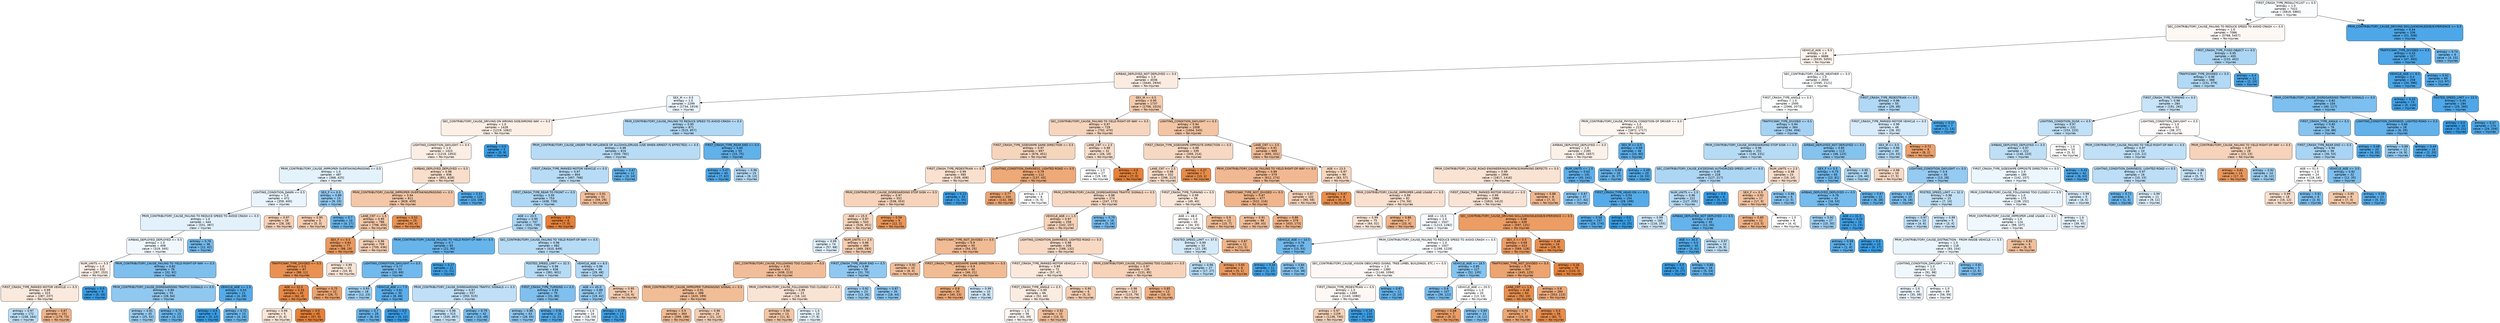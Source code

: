 digraph Tree {
node [shape=box, style="filled, rounded", color="black", fontname=helvetica] ;
edge [fontname=helvetica] ;
0 [label="FIRST_CRASH_TYPE_PEDALCYCLIST <= 0.5\nentropy = 1.0\nsamples = 7422\nvalue = [5819, 5965]\nclass = Injuries", fillcolor="#fafdfe"] ;
1 [label="SEC_CONTRIBUTORY_CAUSE_FAILING TO REDUCE SPEED TO AVOID CRASH <= 0.5\nentropy = 1.0\nsamples = 7086\nvalue = [5768, 5457]\nclass = No-Injuries", fillcolor="#fef8f4"] ;
0 -> 1 [labeldistance=2.5, labelangle=45, headlabel="True"] ;
2 [label="VEHICLE_AGE <= 9.5\nentropy = 1.0\nsamples = 6686\nvalue = [5535, 5055]\nclass = No-Injuries", fillcolor="#fdf4ee"] ;
1 -> 2 ;
3 [label="AIRBAG_DEPLOYED_NOT DEPLOYED <= 0.5\nentropy = 1.0\nsamples = 4036\nvalue = [3440, 2934]\nclass = No-Injuries", fillcolor="#fbece2"] ;
2 -> 3 ;
4 [label="SEX_M <= 0.5\nentropy = 1.0\nsamples = 2299\nvalue = [1734, 1919]\nclass = Injuries", fillcolor="#ecf6fc"] ;
3 -> 4 ;
5 [label="SEC_CONTRIBUTORY_CAUSE_DRIVING ON WRONG SIDE/WRONG WAY <= 0.5\nentropy = 1.0\nsamples = 1428\nvalue = [1219, 1062]\nclass = No-Injuries", fillcolor="#fcefe5"] ;
4 -> 5 ;
6 [label="LIGHTING_CONDITION_DAYLIGHT <= 0.5\nentropy = 1.0\nsamples = 1423\nvalue = [1219, 1053]\nclass = No-Injuries", fillcolor="#fbeee4"] ;
5 -> 6 ;
7 [label="PRIM_CONTRIBUTORY_CAUSE_IMPROPER OVERTAKING/PASSING <= 0.5\nentropy = 1.0\nsamples = 487\nvalue = [368, 425]\nclass = Injuries", fillcolor="#e4f2fc"] ;
6 -> 7 ;
8 [label="LIGHTING_CONDITION_DAWN <= 0.5\nentropy = 1.0\nsamples = 472\nvalue = [359, 405]\nclass = Injuries", fillcolor="#e9f4fc"] ;
7 -> 8 ;
9 [label="PRIM_CONTRIBUTORY_CAUSE_FAILING TO REDUCE SPEED TO AVOID CRASH <= 0.5\nentropy = 1.0\nsamples = 444\nvalue = [331, 387]\nclass = Injuries", fillcolor="#e2f1fb"] ;
8 -> 9 ;
10 [label="AIRBAG_DEPLOYED_DEPLOYED <= 0.5\nentropy = 1.0\nsamples = 408\nvalue = [319, 345]\nclass = Injuries", fillcolor="#f0f8fd"] ;
9 -> 10 ;
11 [label="NUM_UNITS <= 5.5\nentropy = 1.0\nsamples = 332\nvalue = [287, 253]\nclass = No-Injuries", fillcolor="#fcf0e8"] ;
10 -> 11 ;
12 [label="FIRST_CRASH_TYPE_PARKED MOTOR VEHICLE <= 0.5\nentropy = 0.99\nsamples = 323\nvalue = [287, 237]\nclass = No-Injuries", fillcolor="#fae9dd"] ;
11 -> 12 ;
13 [label="entropy = 0.97\nsamples = 172\nvalue = [108, 164]\nclass = Injuries", fillcolor="#bbdef6"] ;
12 -> 13 ;
14 [label="entropy = 0.87\nsamples = 151\nvalue = [179, 73]\nclass = No-Injuries", fillcolor="#f0b48a"] ;
12 -> 14 ;
15 [label="entropy = 0.0\nsamples = 9\nvalue = [0, 16]\nclass = Injuries", fillcolor="#399de5"] ;
11 -> 15 ;
16 [label="PRIM_CONTRIBUTORY_CAUSE_FAILING TO YIELD RIGHT-OF-WAY <= 0.5\nentropy = 0.82\nsamples = 76\nvalue = [32, 92]\nclass = Injuries", fillcolor="#7ebfee"] ;
10 -> 16 ;
17 [label="PRIM_CONTRIBUTORY_CAUSE_DISREGARDING TRAFFIC SIGNALS <= 0.5\nentropy = 0.89\nsamples = 55\nvalue = [28, 64]\nclass = Injuries", fillcolor="#90c8f0"] ;
16 -> 17 ;
18 [label="entropy = 0.91\nsamples = 45\nvalue = [25, 52]\nclass = Injuries", fillcolor="#98ccf2"] ;
17 -> 18 ;
19 [label="entropy = 0.72\nsamples = 10\nvalue = [3, 12]\nclass = Injuries", fillcolor="#6ab6ec"] ;
17 -> 19 ;
20 [label="VEHICLE_AGE <= 2.5\nentropy = 0.54\nsamples = 21\nvalue = [4, 28]\nclass = Injuries", fillcolor="#55abe9"] ;
16 -> 20 ;
21 [label="entropy = 0.0\nsamples = 8\nvalue = [0, 12]\nclass = Injuries", fillcolor="#399de5"] ;
20 -> 21 ;
22 [label="entropy = 0.72\nsamples = 13\nvalue = [4, 16]\nclass = Injuries", fillcolor="#6ab6ec"] ;
20 -> 22 ;
23 [label="entropy = 0.76\nsamples = 36\nvalue = [12, 42]\nclass = Injuries", fillcolor="#72b9ec"] ;
9 -> 23 ;
24 [label="entropy = 0.97\nsamples = 28\nvalue = [28, 18]\nclass = No-Injuries", fillcolor="#f6d2b8"] ;
8 -> 24 ;
25 [label="SEX_F <= 0.5\nentropy = 0.89\nsamples = 15\nvalue = [9, 20]\nclass = Injuries", fillcolor="#92c9f1"] ;
7 -> 25 ;
26 [label="entropy = 0.95\nsamples = 5\nvalue = [5, 3]\nclass = No-Injuries", fillcolor="#f5cdb0"] ;
25 -> 26 ;
27 [label="entropy = 0.7\nsamples = 10\nvalue = [4, 17]\nclass = Injuries", fillcolor="#68b4eb"] ;
25 -> 27 ;
28 [label="AIRBAG_DEPLOYED_DEPLOYED <= 0.5\nentropy = 0.98\nsamples = 936\nvalue = [851, 628]\nclass = No-Injuries", fillcolor="#f8decb"] ;
6 -> 28 ;
29 [label="PRIM_CONTRIBUTORY_CAUSE_IMPROPER OVERTAKING/PASSING <= 0.5\nentropy = 0.94\nsamples = 811\nvalue = [828, 459]\nclass = No-Injuries", fillcolor="#f3c7a7"] ;
28 -> 29 ;
30 [label="LANE_CNT <= 1.5\nentropy = 0.95\nsamples = 786\nvalue = [798, 455]\nclass = No-Injuries", fillcolor="#f4c9aa"] ;
29 -> 30 ;
31 [label="SEX_F <= 0.5\nentropy = 0.64\nsamples = 77\nvalue = [98, 19]\nclass = No-Injuries", fillcolor="#ea995f"] ;
30 -> 31 ;
32 [label="TRAFFICWAY_TYPE_DIVIDED <= 0.5\nentropy = 0.5\nsamples = 67\nvalue = [88, 11]\nclass = No-Injuries", fillcolor="#e89152"] ;
31 -> 32 ;
33 [label="AGE <= 32.5\nentropy = 0.33\nsamples = 45\nvalue = [62, 4]\nclass = No-Injuries", fillcolor="#e78946"] ;
32 -> 33 ;
34 [label="entropy = 0.99\nsamples = 5\nvalue = [5, 4]\nclass = No-Injuries", fillcolor="#fae6d7"] ;
33 -> 34 ;
35 [label="entropy = 0.0\nsamples = 40\nvalue = [57, 0]\nclass = No-Injuries", fillcolor="#e58139"] ;
33 -> 35 ;
36 [label="entropy = 0.75\nsamples = 22\nvalue = [26, 7]\nclass = No-Injuries", fillcolor="#eca36e"] ;
32 -> 36 ;
37 [label="entropy = 0.99\nsamples = 10\nvalue = [10, 8]\nclass = No-Injuries", fillcolor="#fae6d7"] ;
31 -> 37 ;
38 [label="entropy = 0.96\nsamples = 709\nvalue = [700, 436]\nclass = No-Injuries", fillcolor="#f5cfb4"] ;
30 -> 38 ;
39 [label="entropy = 0.52\nsamples = 25\nvalue = [30, 4]\nclass = No-Injuries", fillcolor="#e89253"] ;
29 -> 39 ;
40 [label="entropy = 0.53\nsamples = 125\nvalue = [23, 169]\nclass = Injuries", fillcolor="#54aae9"] ;
28 -> 40 ;
41 [label="entropy = 0.0\nsamples = 5\nvalue = [0, 9]\nclass = Injuries", fillcolor="#399de5"] ;
5 -> 41 ;
42 [label="PRIM_CONTRIBUTORY_CAUSE_FAILING TO REDUCE SPEED TO AVOID CRASH <= 0.5\nentropy = 0.95\nsamples = 871\nvalue = [515, 857]\nclass = Injuries", fillcolor="#b0d8f5"] ;
4 -> 42 ;
43 [label="PRIM_CONTRIBUTORY_CAUSE_UNDER THE INFLUENCE OF ALCOHOL/DRUGS (USE WHEN ARREST IS EFFECTED) <= 0.5\nentropy = 0.96\nsamples = 816\nvalue = [500, 782]\nclass = Injuries", fillcolor="#b8dcf6"] ;
42 -> 43 ;
44 [label="FIRST_CRASH_TYPE_PARKED MOTOR VEHICLE <= 0.5\nentropy = 0.97\nsamples = 804\nvalue = [497, 768]\nclass = Injuries", fillcolor="#b9dcf6"] ;
43 -> 44 ;
45 [label="FIRST_CRASH_TYPE_REAR TO FRONT <= 0.5\nentropy = 0.95\nsamples = 753\nvalue = [438, 739]\nclass = Injuries", fillcolor="#aed7f4"] ;
44 -> 45 ;
46 [label="AGE <= 20.5\nentropy = 0.95\nsamples = 747\nvalue = [431, 739]\nclass = Injuries", fillcolor="#acd6f4"] ;
45 -> 46 ;
47 [label="PRIM_CONTRIBUTORY_CAUSE_FAILING TO YIELD RIGHT-OF-WAY <= 0.5\nentropy = 0.7\nsamples = 65\nvalue = [21, 90]\nclass = Injuries", fillcolor="#67b4eb"] ;
46 -> 47 ;
48 [label="LIGHTING_CONDITION_DAYLIGHT <= 0.5\nentropy = 0.77\nsamples = 53\nvalue = [20, 69]\nclass = Injuries", fillcolor="#72b9ed"] ;
47 -> 48 ;
49 [label="entropy = 0.93\nsamples = 18\nvalue = [12, 23]\nclass = Injuries", fillcolor="#a0d0f3"] ;
48 -> 49 ;
50 [label="VEHICLE_AGE <= 7.5\nentropy = 0.61\nsamples = 35\nvalue = [8, 46]\nclass = Injuries", fillcolor="#5baeea"] ;
48 -> 50 ;
51 [label="entropy = 0.7\nsamples = 28\nvalue = [8, 34]\nclass = Injuries", fillcolor="#68b4eb"] ;
50 -> 51 ;
52 [label="entropy = 0.0\nsamples = 7\nvalue = [0, 12]\nclass = Injuries", fillcolor="#399de5"] ;
50 -> 52 ;
53 [label="entropy = 0.27\nsamples = 12\nvalue = [1, 21]\nclass = Injuries", fillcolor="#42a2e6"] ;
47 -> 53 ;
54 [label="SEC_CONTRIBUTORY_CAUSE_FAILING TO YIELD RIGHT-OF-WAY <= 0.5\nentropy = 0.96\nsamples = 682\nvalue = [410, 649]\nclass = Injuries", fillcolor="#b6dbf5"] ;
46 -> 54 ;
55 [label="POSTED_SPEED_LIMIT <= 32.5\nentropy = 0.96\nsamples = 636\nvalue = [381, 601]\nclass = Injuries", fillcolor="#b7dbf5"] ;
54 -> 55 ;
56 [label="PRIM_CONTRIBUTORY_CAUSE_DISREGARDING TRAFFIC SIGNALS <= 0.5\nentropy = 0.97\nsamples = 557\nvalue = [350, 515]\nclass = Injuries", fillcolor="#c0e0f7"] ;
55 -> 56 ;
57 [label="entropy = 0.98\nsamples = 515\nvalue = [335, 467]\nclass = Injuries", fillcolor="#c7e3f8"] ;
56 -> 57 ;
58 [label="entropy = 0.79\nsamples = 42\nvalue = [15, 48]\nclass = Injuries", fillcolor="#77bced"] ;
56 -> 58 ;
59 [label="FIRST_CRASH_TYPE_TURNING <= 0.5\nentropy = 0.83\nsamples = 79\nvalue = [31, 86]\nclass = Injuries", fillcolor="#80c0ee"] ;
55 -> 59 ;
60 [label="entropy = 0.88\nsamples = 63\nvalue = [28, 65]\nclass = Injuries", fillcolor="#8ec7f0"] ;
59 -> 60 ;
61 [label="entropy = 0.54\nsamples = 16\nvalue = [3, 21]\nclass = Injuries", fillcolor="#55abe9"] ;
59 -> 61 ;
62 [label="VEHICLE_AGE <= 6.5\nentropy = 0.96\nsamples = 46\nvalue = [29, 48]\nclass = Injuries", fillcolor="#b1d8f5"] ;
54 -> 62 ;
63 [label="AGE <= 45.0\nentropy = 0.89\nsamples = 37\nvalue = [19, 42]\nclass = Injuries", fillcolor="#93c9f1"] ;
62 -> 63 ;
64 [label="entropy = 1.0\nsamples = 24\nvalue = [18, 19]\nclass = Injuries", fillcolor="#f5fafe"] ;
63 -> 64 ;
65 [label="entropy = 0.25\nsamples = 13\nvalue = [1, 23]\nclass = Injuries", fillcolor="#42a1e6"] ;
63 -> 65 ;
66 [label="entropy = 0.95\nsamples = 9\nvalue = [10, 6]\nclass = No-Injuries", fillcolor="#f5cdb0"] ;
62 -> 66 ;
67 [label="entropy = 0.0\nsamples = 6\nvalue = [7, 0]\nclass = No-Injuries", fillcolor="#e58139"] ;
45 -> 67 ;
68 [label="entropy = 0.91\nsamples = 51\nvalue = [59, 29]\nclass = No-Injuries", fillcolor="#f2bf9a"] ;
44 -> 68 ;
69 [label="entropy = 0.67\nsamples = 12\nvalue = [3, 14]\nclass = Injuries", fillcolor="#63b2eb"] ;
43 -> 69 ;
70 [label="FIRST_CRASH_TYPE_REAR END <= 0.5\nentropy = 0.65\nsamples = 55\nvalue = [15, 75]\nclass = Injuries", fillcolor="#61b1ea"] ;
42 -> 70 ;
71 [label="entropy = 0.47\nsamples = 40\nvalue = [7, 62]\nclass = Injuries", fillcolor="#4fa8e8"] ;
70 -> 71 ;
72 [label="entropy = 0.96\nsamples = 15\nvalue = [8, 13]\nclass = Injuries", fillcolor="#b3d9f5"] ;
70 -> 72 ;
73 [label="SEX_M <= 0.5\nentropy = 0.95\nsamples = 1737\nvalue = [1706, 1015]\nclass = No-Injuries", fillcolor="#f4ccaf"] ;
3 -> 73 ;
74 [label="SEC_CONTRIBUTORY_CAUSE_FAILING TO YIELD RIGHT-OF-WAY <= 0.5\nentropy = 0.97\nsamples = 729\nvalue = [702, 470]\nclass = No-Injuries", fillcolor="#f6d5be"] ;
73 -> 74 ;
75 [label="FIRST_CRASH_TYPE_SIDESWIPE SAME DIRECTION <= 0.5\nentropy = 0.97\nsamples = 697\nvalue = [676, 451]\nclass = No-Injuries", fillcolor="#f6d5bd"] ;
74 -> 75 ;
76 [label="FIRST_CRASH_TYPE_PEDESTRIAN <= 0.5\nentropy = 0.99\nsamples = 585\nvalue = [539, 408]\nclass = No-Injuries", fillcolor="#f9e0cf"] ;
75 -> 76 ;
77 [label="PRIM_CONTRIBUTORY_CAUSE_DISREGARDING STOP SIGN <= 0.5\nentropy = 0.97\nsamples = 552\nvalue = [538, 353]\nclass = No-Injuries", fillcolor="#f6d4bb"] ;
76 -> 77 ;
78 [label="AGE <= 25.5\nentropy = 0.97\nsamples = 543\nvalue = [526, 351]\nclass = No-Injuries", fillcolor="#f6d5bd"] ;
77 -> 78 ;
79 [label="entropy = 0.99\nsamples = 74\nvalue = [57, 68]\nclass = Injuries", fillcolor="#dfeffb"] ;
78 -> 79 ;
80 [label="NUM_UNITS <= 2.5\nentropy = 0.96\nsamples = 469\nvalue = [469, 283]\nclass = No-Injuries", fillcolor="#f5cdb0"] ;
78 -> 80 ;
81 [label="SEC_CONTRIBUTORY_CAUSE_FOLLOWING TOO CLOSELY <= 0.5\nentropy = 0.91\nsamples = 411\nvalue = [438, 213]\nclass = No-Injuries", fillcolor="#f2be99"] ;
80 -> 81 ;
82 [label="PRIM_CONTRIBUTORY_CAUSE_IMPROPER TURNING/NO SIGNAL <= 0.5\nentropy = 0.91\nsamples = 388\nvalue = [420, 199]\nclass = No-Injuries", fillcolor="#f1bd97"] ;
81 -> 82 ;
83 [label="entropy = 0.9\nsamples = 364\nvalue = [399, 186]\nclass = No-Injuries", fillcolor="#f1bc95"] ;
82 -> 83 ;
84 [label="entropy = 0.96\nsamples = 24\nvalue = [21, 13]\nclass = No-Injuries", fillcolor="#f5cfb4"] ;
82 -> 84 ;
85 [label="PRIM_CONTRIBUTORY_CAUSE_FOLLOWING TOO CLOSELY <= 0.5\nentropy = 0.99\nsamples = 23\nvalue = [18, 14]\nclass = No-Injuries", fillcolor="#f9e3d3"] ;
81 -> 85 ;
86 [label="entropy = 0.94\nsamples = 13\nvalue = [11, 6]\nclass = No-Injuries", fillcolor="#f3c6a5"] ;
85 -> 86 ;
87 [label="entropy = 1.0\nsamples = 10\nvalue = [7, 8]\nclass = Injuries", fillcolor="#e6f3fc"] ;
85 -> 87 ;
88 [label="FIRST_CRASH_TYPE_REAR END <= 0.5\nentropy = 0.89\nsamples = 58\nvalue = [31, 70]\nclass = Injuries", fillcolor="#91c8f1"] ;
80 -> 88 ;
89 [label="entropy = 0.92\nsamples = 23\nvalue = [13, 26]\nclass = Injuries", fillcolor="#9ccef2"] ;
88 -> 89 ;
90 [label="entropy = 0.87\nsamples = 35\nvalue = [18, 44]\nclass = Injuries", fillcolor="#8ac5f0"] ;
88 -> 90 ;
91 [label="entropy = 0.59\nsamples = 9\nvalue = [12, 2]\nclass = No-Injuries", fillcolor="#e9965a"] ;
77 -> 91 ;
92 [label="entropy = 0.13\nsamples = 33\nvalue = [1, 55]\nclass = Injuries", fillcolor="#3d9fe5"] ;
76 -> 92 ;
93 [label="LIGHTING_CONDITION_DARKNESS, LIGHTED ROAD <= 0.5\nentropy = 0.79\nsamples = 112\nvalue = [137, 43]\nclass = No-Injuries", fillcolor="#eda977"] ;
75 -> 93 ;
94 [label="entropy = 0.77\nsamples = 104\nvalue = [132, 38]\nclass = No-Injuries", fillcolor="#eca572"] ;
93 -> 94 ;
95 [label="entropy = 1.0\nsamples = 8\nvalue = [5, 5]\nclass = No-Injuries", fillcolor="#ffffff"] ;
93 -> 95 ;
96 [label="LANE_CNT <= 2.5\nentropy = 0.98\nsamples = 32\nvalue = [26, 19]\nclass = No-Injuries", fillcolor="#f8ddca"] ;
74 -> 96 ;
97 [label="entropy = 1.0\nsamples = 27\nvalue = [19, 19]\nclass = No-Injuries", fillcolor="#ffffff"] ;
96 -> 97 ;
98 [label="entropy = 0.0\nsamples = 5\nvalue = [7, 0]\nclass = No-Injuries", fillcolor="#e58139"] ;
96 -> 98 ;
99 [label="LIGHTING_CONDITION_DAYLIGHT <= 0.5\nentropy = 0.94\nsamples = 1008\nvalue = [1004, 545]\nclass = No-Injuries", fillcolor="#f3c5a4"] ;
73 -> 99 ;
100 [label="FIRST_CRASH_TYPE_SIDESWIPE OPPOSITE DIRECTION <= 0.5\nentropy = 0.98\nsamples = 339\nvalue = [309, 214]\nclass = No-Injuries", fillcolor="#f7d8c2"] ;
99 -> 100 ;
101 [label="LANE_CNT <= 2.5\nentropy = 0.98\nsamples = 332\nvalue = [296, 213]\nclass = No-Injuries", fillcolor="#f8dcc7"] ;
100 -> 101 ;
102 [label="PRIM_CONTRIBUTORY_CAUSE_DISREGARDING TRAFFIC SIGNALS <= 0.5\nentropy = 0.98\nsamples = 274\nvalue = [247, 173]\nclass = No-Injuries", fillcolor="#f7d9c4"] ;
101 -> 102 ;
103 [label="VEHICLE_AGE <= 1.5\nentropy = 0.97\nsamples = 258\nvalue = [242, 157]\nclass = No-Injuries", fillcolor="#f6d3b9"] ;
102 -> 103 ;
104 [label="TRAFFICWAY_TYPE_NOT_DIVIDED <= 0.5\nentropy = 0.9\nsamples = 50\nvalue = [54, 25]\nclass = No-Injuries", fillcolor="#f1bb95"] ;
103 -> 104 ;
105 [label="entropy = 0.92\nsamples = 10\nvalue = [8, 4]\nclass = No-Injuries", fillcolor="#f2c09c"] ;
104 -> 105 ;
106 [label="FIRST_CRASH_TYPE_SIDESWIPE SAME DIRECTION <= 0.5\nentropy = 0.9\nsamples = 40\nvalue = [46, 21]\nclass = No-Injuries", fillcolor="#f1bb93"] ;
104 -> 106 ;
107 [label="entropy = 0.8\nsamples = 30\nvalue = [40, 13]\nclass = No-Injuries", fillcolor="#edaa79"] ;
106 -> 107 ;
108 [label="entropy = 0.99\nsamples = 10\nvalue = [6, 8]\nclass = Injuries", fillcolor="#cee6f8"] ;
106 -> 108 ;
109 [label="LIGHTING_CONDITION_DARKNESS, LIGHTED ROAD <= 0.5\nentropy = 0.98\nsamples = 208\nvalue = [188, 132]\nclass = No-Injuries", fillcolor="#f7d9c4"] ;
103 -> 109 ;
110 [label="FIRST_CRASH_TYPE_PARKED MOTOR VEHICLE <= 0.5\nentropy = 0.99\nsamples = 72\nvalue = [57, 47]\nclass = No-Injuries", fillcolor="#fae9dc"] ;
109 -> 110 ;
111 [label="FIRST_CRASH_TYPE_ANGLE <= 0.5\nentropy = 0.99\nsamples = 66\nvalue = [52, 44]\nclass = No-Injuries", fillcolor="#fbece1"] ;
110 -> 111 ;
112 [label="entropy = 1.0\nsamples = 56\nvalue = [42, 39]\nclass = No-Injuries", fillcolor="#fdf6f1"] ;
111 -> 112 ;
113 [label="entropy = 0.92\nsamples = 10\nvalue = [10, 5]\nclass = No-Injuries", fillcolor="#f2c09c"] ;
111 -> 113 ;
114 [label="entropy = 0.95\nsamples = 6\nvalue = [5, 3]\nclass = No-Injuries", fillcolor="#f5cdb0"] ;
110 -> 114 ;
115 [label="PRIM_CONTRIBUTORY_CAUSE_FOLLOWING TOO CLOSELY <= 0.5\nentropy = 0.97\nsamples = 136\nvalue = [131, 85]\nclass = No-Injuries", fillcolor="#f6d3b9"] ;
109 -> 115 ;
116 [label="entropy = 0.98\nsamples = 123\nvalue = [115, 79]\nclass = No-Injuries", fillcolor="#f7d8c1"] ;
115 -> 116 ;
117 [label="entropy = 0.85\nsamples = 13\nvalue = [16, 6]\nclass = No-Injuries", fillcolor="#efb083"] ;
115 -> 117 ;
118 [label="entropy = 0.79\nsamples = 16\nvalue = [5, 16]\nclass = Injuries", fillcolor="#77bced"] ;
102 -> 118 ;
119 [label="FIRST_CRASH_TYPE_TURNING <= 0.5\nentropy = 0.99\nsamples = 58\nvalue = [49, 40]\nclass = No-Injuries", fillcolor="#fae8db"] ;
101 -> 119 ;
120 [label="AGE <= 48.0\nentropy = 1.0\nsamples = 45\nvalue = [34, 33]\nclass = No-Injuries", fillcolor="#fefbf9"] ;
119 -> 120 ;
121 [label="POSTED_SPEED_LIMIT <= 37.5\nentropy = 0.99\nsamples = 33\nvalue = [22, 28]\nclass = Injuries", fillcolor="#d5eaf9"] ;
120 -> 121 ;
122 [label="entropy = 0.96\nsamples = 27\nvalue = [17, 27]\nclass = Injuries", fillcolor="#b6dbf5"] ;
121 -> 122 ;
123 [label="entropy = 0.65\nsamples = 6\nvalue = [5, 1]\nclass = No-Injuries", fillcolor="#ea9a61"] ;
121 -> 123 ;
124 [label="entropy = 0.87\nsamples = 12\nvalue = [12, 5]\nclass = No-Injuries", fillcolor="#f0b58b"] ;
120 -> 124 ;
125 [label="entropy = 0.9\nsamples = 13\nvalue = [15, 7]\nclass = No-Injuries", fillcolor="#f1bc95"] ;
119 -> 125 ;
126 [label="entropy = 0.37\nsamples = 7\nvalue = [13, 1]\nclass = No-Injuries", fillcolor="#e78b48"] ;
100 -> 126 ;
127 [label="LANE_CNT <= 3.5\nentropy = 0.91\nsamples = 669\nvalue = [695, 331]\nclass = No-Injuries", fillcolor="#f1bd97"] ;
99 -> 127 ;
128 [label="PRIM_CONTRIBUTORY_CAUSE_FAILING TO YIELD RIGHT-OF-WAY <= 0.5\nentropy = 0.89\nsamples = 579\nvalue = [612, 274]\nclass = No-Injuries", fillcolor="#f1b992"] ;
127 -> 128 ;
129 [label="TRAFFICWAY_TYPE_NOT_DIVIDED <= 0.5\nentropy = 0.87\nsamples = 477\nvalue = [522, 216]\nclass = No-Injuries", fillcolor="#f0b58b"] ;
128 -> 129 ;
130 [label="entropy = 0.91\nsamples = 98\nvalue = [89, 43]\nclass = No-Injuries", fillcolor="#f2be99"] ;
129 -> 130 ;
131 [label="entropy = 0.86\nsamples = 379\nvalue = [433, 173]\nclass = No-Injuries", fillcolor="#efb388"] ;
129 -> 131 ;
132 [label="entropy = 0.97\nsamples = 102\nvalue = [90, 58]\nclass = No-Injuries", fillcolor="#f6d2b9"] ;
128 -> 132 ;
133 [label="AGE <= 23.5\nentropy = 0.97\nsamples = 90\nvalue = [83, 57]\nclass = No-Injuries", fillcolor="#f7d8c1"] ;
127 -> 133 ;
134 [label="entropy = 0.47\nsamples = 8\nvalue = [9, 1]\nclass = No-Injuries", fillcolor="#e88f4f"] ;
133 -> 134 ;
135 [label="PRIM_CONTRIBUTORY_CAUSE_IMPROPER LANE USAGE <= 0.5\nentropy = 0.99\nsamples = 82\nvalue = [74, 56]\nclass = No-Injuries", fillcolor="#f9e0cf"] ;
133 -> 135 ;
136 [label="entropy = 0.99\nsamples = 75\nvalue = [64, 52]\nclass = No-Injuries", fillcolor="#fae7da"] ;
135 -> 136 ;
137 [label="entropy = 0.86\nsamples = 7\nvalue = [10, 4]\nclass = No-Injuries", fillcolor="#efb388"] ;
135 -> 137 ;
138 [label="SEC_CONTRIBUTORY_CAUSE_WEATHER <= 0.5\nentropy = 1.0\nsamples = 2650\nvalue = [2095, 2121]\nclass = Injuries", fillcolor="#fdfeff"] ;
2 -> 138 ;
139 [label="FIRST_CRASH_TYPE_ANGLE <= 0.5\nentropy = 1.0\nsamples = 2595\nvalue = [2066, 2073]\nclass = Injuries", fillcolor="#feffff"] ;
138 -> 139 ;
140 [label="PRIM_CONTRIBUTORY_CAUSE_PHYSICAL CONDITION OF DRIVER <= 0.5\nentropy = 1.0\nsamples = 2231\nvalue = [1872, 1717]\nclass = No-Injuries", fillcolor="#fdf5ef"] ;
139 -> 140 ;
141 [label="AIRBAG_DEPLOYED_DEPLOYED <= 0.5\nentropy = 1.0\nsamples = 2185\nvalue = [1862, 1657]\nclass = No-Injuries", fillcolor="#fcf1e9"] ;
140 -> 141 ;
142 [label="PRIM_CONTRIBUTORY_CAUSE_ROAD ENGINEERING/SURFACE/MARKING DEFECTS <= 0.5\nentropy = 0.99\nsamples = 1994\nvalue = [1817, 1416]\nclass = No-Injuries", fillcolor="#f9e3d3"] ;
141 -> 142 ;
143 [label="FIRST_CRASH_TYPE_PARKED MOTOR VEHICLE <= 0.5\nentropy = 0.99\nsamples = 1986\nvalue = [1810, 1413]\nclass = No-Injuries", fillcolor="#f9e3d4"] ;
142 -> 143 ;
144 [label="AGE <= 15.5\nentropy = 1.0\nsamples = 1547\nvalue = [1213, 1282]\nclass = Injuries", fillcolor="#f4fafe"] ;
143 -> 144 ;
145 [label="VEHICLE_AGE <= 10.5\nentropy = 0.76\nsamples = 40\nvalue = [15, 53]\nclass = Injuries", fillcolor="#71b9ec"] ;
144 -> 145 ;
146 [label="entropy = 0.34\nsamples = 11\nvalue = [1, 15]\nclass = Injuries", fillcolor="#46a4e7"] ;
145 -> 146 ;
147 [label="entropy = 0.84\nsamples = 29\nvalue = [14, 38]\nclass = Injuries", fillcolor="#82c1ef"] ;
145 -> 147 ;
148 [label="PRIM_CONTRIBUTORY_CAUSE_FAILING TO REDUCE SPEED TO AVOID CRASH <= 0.5\nentropy = 1.0\nsamples = 1507\nvalue = [1198, 1229]\nclass = Injuries", fillcolor="#fafdfe"] ;
144 -> 148 ;
149 [label="SEC_CONTRIBUTORY_CAUSE_VISION OBSCURED (SIGNS, TREE LIMBS, BUILDINGS, ETC.) <= 0.5\nentropy = 1.0\nsamples = 1380\nvalue = [1146, 1094]\nclass = No-Injuries", fillcolor="#fef9f6"] ;
148 -> 149 ;
150 [label="FIRST_CRASH_TYPE_PEDESTRIAN <= 0.5\nentropy = 1.0\nsamples = 1369\nvalue = [1143, 1080]\nclass = No-Injuries", fillcolor="#fef8f4"] ;
149 -> 150 ;
151 [label="entropy = 0.97\nsamples = 1159\nvalue = [1136, 740]\nclass = No-Injuries", fillcolor="#f6d3ba"] ;
150 -> 151 ;
152 [label="entropy = 0.14\nsamples = 210\nvalue = [7, 340]\nclass = Injuries", fillcolor="#3d9fe6"] ;
150 -> 152 ;
153 [label="entropy = 0.67\nsamples = 11\nvalue = [3, 14]\nclass = Injuries", fillcolor="#63b2eb"] ;
149 -> 153 ;
154 [label="VEHICLE_AGE <= 18.5\nentropy = 0.85\nsamples = 127\nvalue = [52, 135]\nclass = Injuries", fillcolor="#85c3ef"] ;
148 -> 154 ;
155 [label="entropy = 0.8\nsamples = 107\nvalue = [39, 122]\nclass = Injuries", fillcolor="#78bced"] ;
154 -> 155 ;
156 [label="VEHICLE_AGE <= 20.5\nentropy = 1.0\nsamples = 20\nvalue = [13, 13]\nclass = No-Injuries", fillcolor="#ffffff"] ;
154 -> 156 ;
157 [label="entropy = 0.68\nsamples = 7\nvalue = [9, 2]\nclass = No-Injuries", fillcolor="#eb9d65"] ;
156 -> 157 ;
158 [label="entropy = 0.84\nsamples = 13\nvalue = [4, 11]\nclass = Injuries", fillcolor="#81c1ee"] ;
156 -> 158 ;
159 [label="SEC_CONTRIBUTORY_CAUSE_DRIVING SKILLS/KNOWLEDGE/EXPERIENCE <= 0.5\nentropy = 0.68\nsamples = 439\nvalue = [597, 131]\nclass = No-Injuries", fillcolor="#eb9d64"] ;
143 -> 159 ;
160 [label="SEX_X <= 0.5\nentropy = 0.69\nsamples = 423\nvalue = [569, 128]\nclass = No-Injuries", fillcolor="#eb9d66"] ;
159 -> 160 ;
161 [label="TRAFFICWAY_TYPE_NOT_DIVIDED <= 0.5\nentropy = 0.76\nsamples = 347\nvalue = [445, 125]\nclass = No-Injuries", fillcolor="#eca471"] ;
160 -> 161 ;
162 [label="LANE_CNT <= 1.5\nentropy = 0.46\nsamples = 63\nvalue = [92, 10]\nclass = No-Injuries", fillcolor="#e88f4f"] ;
161 -> 162 ;
163 [label="entropy = 0.78\nsamples = 7\nvalue = [10, 3]\nclass = No-Injuries", fillcolor="#eda774"] ;
162 -> 163 ;
164 [label="entropy = 0.4\nsamples = 56\nvalue = [82, 7]\nclass = No-Injuries", fillcolor="#e78c4a"] ;
162 -> 164 ;
165 [label="entropy = 0.8\nsamples = 284\nvalue = [353, 115]\nclass = No-Injuries", fillcolor="#edaa7a"] ;
161 -> 165 ;
166 [label="entropy = 0.16\nsamples = 76\nvalue = [124, 3]\nclass = No-Injuries", fillcolor="#e6843e"] ;
160 -> 166 ;
167 [label="entropy = 0.46\nsamples = 16\nvalue = [28, 3]\nclass = No-Injuries", fillcolor="#e88e4e"] ;
159 -> 167 ;
168 [label="entropy = 0.88\nsamples = 8\nvalue = [7, 3]\nclass = No-Injuries", fillcolor="#f0b78e"] ;
142 -> 168 ;
169 [label="NUM_UNITS <= 1.5\nentropy = 0.63\nsamples = 191\nvalue = [45, 241]\nclass = Injuries", fillcolor="#5eafea"] ;
141 -> 169 ;
170 [label="entropy = 0.87\nsamples = 37\nvalue = [17, 42]\nclass = Injuries", fillcolor="#89c5f0"] ;
169 -> 170 ;
171 [label="FIRST_CRASH_TYPE_HEAD ON <= 0.5\nentropy = 0.54\nsamples = 154\nvalue = [28, 199]\nclass = Injuries", fillcolor="#55abe9"] ;
169 -> 171 ;
172 [label="entropy = 0.58\nsamples = 137\nvalue = [28, 174]\nclass = Injuries", fillcolor="#59ade9"] ;
171 -> 172 ;
173 [label="entropy = 0.0\nsamples = 17\nvalue = [0, 25]\nclass = Injuries", fillcolor="#399de5"] ;
171 -> 173 ;
174 [label="SEX_M <= 0.5\nentropy = 0.59\nsamples = 46\nvalue = [10, 60]\nclass = Injuries", fillcolor="#5aade9"] ;
140 -> 174 ;
175 [label="entropy = 0.68\nsamples = 26\nvalue = [6, 27]\nclass = Injuries", fillcolor="#65b3eb"] ;
174 -> 175 ;
176 [label="entropy = 0.49\nsamples = 20\nvalue = [4, 33]\nclass = Injuries", fillcolor="#51a9e8"] ;
174 -> 176 ;
177 [label="TRAFFICWAY_TYPE_DIVIDED <= 0.5\nentropy = 0.94\nsamples = 364\nvalue = [194, 356]\nclass = Injuries", fillcolor="#a5d2f3"] ;
139 -> 177 ;
178 [label="PRIM_CONTRIBUTORY_CAUSE_DISREGARDING STOP SIGN <= 0.5\nentropy = 0.96\nsamples = 251\nvalue = [146, 231]\nclass = Injuries", fillcolor="#b6dbf5"] ;
177 -> 178 ;
179 [label="SEC_CONTRIBUTORY_CAUSE_EXCEEDING AUTHORIZED SPEED LIMIT <= 0.5\nentropy = 0.95\nsamples = 228\nvalue = [127, 217]\nclass = Injuries", fillcolor="#add6f4"] ;
178 -> 179 ;
180 [label="NUM_UNITS <= 2.5\nentropy = 0.96\nsamples = 222\nvalue = [127, 205]\nclass = Injuries", fillcolor="#b4daf5"] ;
179 -> 180 ;
181 [label="entropy = 0.99\nsamples = 182\nvalue = [116, 155]\nclass = Injuries", fillcolor="#cde6f8"] ;
180 -> 181 ;
182 [label="AIRBAG_DEPLOYED_NOT DEPLOYED <= 0.5\nentropy = 0.68\nsamples = 40\nvalue = [11, 50]\nclass = Injuries", fillcolor="#65b3eb"] ;
180 -> 182 ;
183 [label="AGE <= 34.0\nentropy = 0.5\nsamples = 30\nvalue = [5, 41]\nclass = Injuries", fillcolor="#51a9e8"] ;
182 -> 183 ;
184 [label="entropy = 0.0\nsamples = 12\nvalue = [0, 17]\nclass = Injuries", fillcolor="#399de5"] ;
183 -> 184 ;
185 [label="entropy = 0.66\nsamples = 18\nvalue = [5, 24]\nclass = Injuries", fillcolor="#62b1ea"] ;
183 -> 185 ;
186 [label="entropy = 0.97\nsamples = 10\nvalue = [6, 9]\nclass = Injuries", fillcolor="#bddef6"] ;
182 -> 186 ;
187 [label="entropy = 0.0\nsamples = 6\nvalue = [0, 12]\nclass = Injuries", fillcolor="#399de5"] ;
179 -> 187 ;
188 [label="NUM_UNITS <= 2.5\nentropy = 0.98\nsamples = 23\nvalue = [19, 14]\nclass = No-Injuries", fillcolor="#f8decb"] ;
178 -> 188 ;
189 [label="SEX_F <= 0.5\nentropy = 0.93\nsamples = 17\nvalue = [17, 9]\nclass = No-Injuries", fillcolor="#f3c4a2"] ;
188 -> 189 ;
190 [label="entropy = 0.85\nsamples = 11\nvalue = [13, 5]\nclass = No-Injuries", fillcolor="#efb185"] ;
189 -> 190 ;
191 [label="entropy = 1.0\nsamples = 6\nvalue = [4, 4]\nclass = No-Injuries", fillcolor="#ffffff"] ;
189 -> 191 ;
192 [label="entropy = 0.86\nsamples = 6\nvalue = [2, 5]\nclass = Injuries", fillcolor="#88c4ef"] ;
188 -> 192 ;
193 [label="AIRBAG_DEPLOYED_NOT DEPLOYED <= 0.5\nentropy = 0.85\nsamples = 113\nvalue = [48, 125]\nclass = Injuries", fillcolor="#85c3ef"] ;
177 -> 193 ;
194 [label="SEX_F <= 0.5\nentropy = 0.75\nsamples = 65\nvalue = [22, 81]\nclass = Injuries", fillcolor="#6fb8ec"] ;
193 -> 194 ;
195 [label="AIRBAG_DEPLOYED_DEPLOYED <= 0.5\nentropy = 0.78\nsamples = 43\nvalue = [16, 53]\nclass = Injuries", fillcolor="#75bbed"] ;
194 -> 195 ;
196 [label="entropy = 0.92\nsamples = 27\nvalue = [15, 30]\nclass = Injuries", fillcolor="#9ccef2"] ;
195 -> 196 ;
197 [label="AGE <= 31.5\nentropy = 0.25\nsamples = 16\nvalue = [1, 23]\nclass = Injuries", fillcolor="#42a1e6"] ;
195 -> 197 ;
198 [label="entropy = 0.59\nsamples = 6\nvalue = [1, 6]\nclass = Injuries", fillcolor="#5aade9"] ;
197 -> 198 ;
199 [label="entropy = 0.0\nsamples = 10\nvalue = [0, 17]\nclass = Injuries", fillcolor="#399de5"] ;
197 -> 199 ;
200 [label="entropy = 0.67\nsamples = 22\nvalue = [6, 28]\nclass = Injuries", fillcolor="#63b2eb"] ;
194 -> 200 ;
201 [label="entropy = 0.95\nsamples = 48\nvalue = [26, 44]\nclass = Injuries", fillcolor="#aed7f4"] ;
193 -> 201 ;
202 [label="FIRST_CRASH_TYPE_PEDESTRIAN <= 0.5\nentropy = 0.96\nsamples = 55\nvalue = [29, 48]\nclass = Injuries", fillcolor="#b1d8f5"] ;
138 -> 202 ;
203 [label="FIRST_CRASH_TYPE_PARKED MOTOR VEHICLE <= 0.5\nentropy = 0.99\nsamples = 48\nvalue = [28, 35]\nclass = Injuries", fillcolor="#d7ebfa"] ;
202 -> 203 ;
204 [label="SEX_M <= 0.5\nentropy = 0.96\nsamples = 40\nvalue = [20, 33]\nclass = Injuries", fillcolor="#b1d8f5"] ;
203 -> 204 ;
205 [label="entropy = 0.98\nsamples = 10\nvalue = [7, 5]\nclass = No-Injuries", fillcolor="#f8dbc6"] ;
204 -> 205 ;
206 [label="LIGHTING_CONDITION_DAYLIGHT <= 0.5\nentropy = 0.9\nsamples = 30\nvalue = [13, 28]\nclass = Injuries", fillcolor="#95caf1"] ;
204 -> 206 ;
207 [label="entropy = 0.81\nsamples = 15\nvalue = [6, 18]\nclass = Injuries", fillcolor="#7bbeee"] ;
206 -> 207 ;
208 [label="POSTED_SPEED_LIMIT <= 32.5\nentropy = 0.98\nsamples = 15\nvalue = [7, 10]\nclass = Injuries", fillcolor="#c4e2f7"] ;
206 -> 208 ;
209 [label="entropy = 0.97\nsamples = 10\nvalue = [4, 6]\nclass = Injuries", fillcolor="#bddef6"] ;
208 -> 209 ;
210 [label="entropy = 0.99\nsamples = 5\nvalue = [3, 4]\nclass = Injuries", fillcolor="#cee6f8"] ;
208 -> 210 ;
211 [label="entropy = 0.72\nsamples = 8\nvalue = [8, 2]\nclass = No-Injuries", fillcolor="#eca06a"] ;
203 -> 211 ;
212 [label="entropy = 0.37\nsamples = 7\nvalue = [1, 13]\nclass = Injuries", fillcolor="#48a5e7"] ;
202 -> 212 ;
213 [label="FIRST_CRASH_TYPE_FIXED OBJECT <= 0.5\nentropy = 0.95\nsamples = 400\nvalue = [233, 402]\nclass = Injuries", fillcolor="#acd6f4"] ;
1 -> 213 ;
214 [label="TRAFFICWAY_TYPE_DIVIDED <= 0.5\nentropy = 0.96\nsamples = 388\nvalue = [231, 379]\nclass = Injuries", fillcolor="#b2d9f5"] ;
213 -> 214 ;
215 [label="FIRST_CRASH_TYPE_TURNING <= 0.5\nentropy = 0.98\nsamples = 284\nvalue = [191, 262]\nclass = Injuries", fillcolor="#c9e4f8"] ;
214 -> 215 ;
216 [label="LIGHTING_CONDITION_DUSK <= 0.5\nentropy = 0.97\nsamples = 232\nvalue = [153, 225]\nclass = Injuries", fillcolor="#c0e0f7"] ;
215 -> 216 ;
217 [label="AIRBAG_DEPLOYED_DEPLOYED <= 0.5\nentropy = 0.97\nsamples = 222\nvalue = [148, 220]\nclass = Injuries", fillcolor="#bedff6"] ;
216 -> 217 ;
218 [label="FIRST_CRASH_TYPE_SIDESWIPE OPPOSITE DIRECTION <= 0.5\nentropy = 1.0\nsamples = 180\nvalue = [142, 157]\nclass = Injuries", fillcolor="#ecf6fd"] ;
217 -> 218 ;
219 [label="PRIM_CONTRIBUTORY_CAUSE_FOLLOWING TOO CLOSELY <= 0.5\nentropy = 1.0\nsamples = 175\nvalue = [138, 152]\nclass = Injuries", fillcolor="#edf6fd"] ;
218 -> 219 ;
220 [label="PRIM_CONTRIBUTORY_CAUSE_IMPROPER LANE USAGE <= 0.5\nentropy = 1.0\nsamples = 124\nvalue = [99, 107]\nclass = Injuries", fillcolor="#f0f8fd"] ;
219 -> 220 ;
221 [label="PRIM_CONTRIBUTORY_CAUSE_DISTRACTION - FROM INSIDE VEHICLE <= 0.5\nentropy = 1.0\nsamples = 118\nvalue = [93, 104]\nclass = Injuries", fillcolor="#eaf5fc"] ;
220 -> 221 ;
222 [label="LIGHTING_CONDITION_DAYLIGHT <= 0.5\nentropy = 1.0\nsamples = 113\nvalue = [91, 98]\nclass = Injuries", fillcolor="#f1f8fd"] ;
221 -> 222 ;
223 [label="entropy = 1.0\nsamples = 44\nvalue = [35, 39]\nclass = Injuries", fillcolor="#ebf5fc"] ;
222 -> 223 ;
224 [label="entropy = 1.0\nsamples = 69\nvalue = [56, 59]\nclass = Injuries", fillcolor="#f5fafe"] ;
222 -> 224 ;
225 [label="entropy = 0.81\nsamples = 5\nvalue = [2, 6]\nclass = Injuries", fillcolor="#7bbeee"] ;
221 -> 225 ;
226 [label="entropy = 0.92\nsamples = 6\nvalue = [6, 3]\nclass = No-Injuries", fillcolor="#f2c09c"] ;
220 -> 226 ;
227 [label="entropy = 1.0\nsamples = 51\nvalue = [39, 45]\nclass = Injuries", fillcolor="#e5f2fc"] ;
219 -> 227 ;
228 [label="entropy = 0.99\nsamples = 5\nvalue = [4, 5]\nclass = Injuries", fillcolor="#d7ebfa"] ;
218 -> 228 ;
229 [label="entropy = 0.43\nsamples = 42\nvalue = [6, 63]\nclass = Injuries", fillcolor="#4ca6e7"] ;
217 -> 229 ;
230 [label="entropy = 1.0\nsamples = 10\nvalue = [5, 5]\nclass = No-Injuries", fillcolor="#ffffff"] ;
216 -> 230 ;
231 [label="LIGHTING_CONDITION_DAYLIGHT <= 0.5\nentropy = 1.0\nsamples = 52\nvalue = [38, 37]\nclass = No-Injuries", fillcolor="#fefcfa"] ;
215 -> 231 ;
232 [label="PRIM_CONTRIBUTORY_CAUSE_FAILING TO YIELD RIGHT-OF-WAY <= 0.5\nentropy = 0.97\nsamples = 24\nvalue = [15, 22]\nclass = Injuries", fillcolor="#c0e0f7"] ;
231 -> 232 ;
233 [label="LIGHTING_CONDITION_DARKNESS, LIGHTED ROAD <= 0.5\nentropy = 0.97\nsamples = 16\nvalue = [10, 15]\nclass = Injuries", fillcolor="#bddef6"] ;
232 -> 233 ;
234 [label="entropy = 0.72\nsamples = 5\nvalue = [1, 4]\nclass = Injuries", fillcolor="#6ab6ec"] ;
233 -> 234 ;
235 [label="entropy = 0.99\nsamples = 11\nvalue = [9, 11]\nclass = Injuries", fillcolor="#dbedfa"] ;
233 -> 235 ;
236 [label="entropy = 0.98\nsamples = 8\nvalue = [5, 7]\nclass = Injuries", fillcolor="#c6e3f8"] ;
232 -> 236 ;
237 [label="PRIM_CONTRIBUTORY_CAUSE_FAILING TO YIELD RIGHT-OF-WAY <= 0.5\nentropy = 0.97\nsamples = 28\nvalue = [23, 15]\nclass = No-Injuries", fillcolor="#f6d3ba"] ;
231 -> 237 ;
238 [label="entropy = 0.61\nsamples = 14\nvalue = [17, 3]\nclass = No-Injuries", fillcolor="#ea975c"] ;
237 -> 238 ;
239 [label="entropy = 0.92\nsamples = 14\nvalue = [6, 12]\nclass = Injuries", fillcolor="#9ccef2"] ;
237 -> 239 ;
240 [label="PRIM_CONTRIBUTORY_CAUSE_DISREGARDING TRAFFIC SIGNALS <= 0.5\nentropy = 0.82\nsamples = 104\nvalue = [40, 117]\nclass = Injuries", fillcolor="#7dbfee"] ;
214 -> 240 ;
241 [label="FIRST_CRASH_TYPE_ANGLE <= 0.5\nentropy = 0.85\nsamples = 76\nvalue = [34, 88]\nclass = Injuries", fillcolor="#86c3ef"] ;
240 -> 241 ;
242 [label="FIRST_CRASH_TYPE_REAR END <= 0.5\nentropy = 0.94\nsamples = 56\nvalue = [30, 53]\nclass = Injuries", fillcolor="#a9d4f4"] ;
241 -> 242 ;
243 [label="AGE <= 51.5\nentropy = 1.0\nsamples = 24\nvalue = [18, 18]\nclass = No-Injuries", fillcolor="#ffffff"] ;
242 -> 243 ;
244 [label="entropy = 0.99\nsamples = 18\nvalue = [16, 12]\nclass = No-Injuries", fillcolor="#f8e0ce"] ;
243 -> 244 ;
245 [label="entropy = 0.81\nsamples = 6\nvalue = [2, 6]\nclass = Injuries", fillcolor="#7bbeee"] ;
243 -> 245 ;
246 [label="VEHICLE_AGE <= 3.0\nentropy = 0.82\nsamples = 32\nvalue = [12, 35]\nclass = Injuries", fillcolor="#7dbfee"] ;
242 -> 246 ;
247 [label="entropy = 0.95\nsamples = 9\nvalue = [7, 4]\nclass = No-Injuries", fillcolor="#f4c9aa"] ;
246 -> 247 ;
248 [label="entropy = 0.58\nsamples = 23\nvalue = [5, 31]\nclass = Injuries", fillcolor="#59ade9"] ;
246 -> 248 ;
249 [label="entropy = 0.48\nsamples = 20\nvalue = [4, 35]\nclass = Injuries", fillcolor="#50a8e8"] ;
241 -> 249 ;
250 [label="LIGHTING_CONDITION_DARKNESS, LIGHTED ROAD <= 0.5\nentropy = 0.66\nsamples = 28\nvalue = [6, 29]\nclass = Injuries", fillcolor="#62b1ea"] ;
240 -> 250 ;
251 [label="entropy = 0.89\nsamples = 12\nvalue = [4, 9]\nclass = Injuries", fillcolor="#91c9f1"] ;
250 -> 251 ;
252 [label="entropy = 0.44\nsamples = 16\nvalue = [2, 20]\nclass = Injuries", fillcolor="#4da7e8"] ;
250 -> 252 ;
253 [label="entropy = 0.4\nsamples = 12\nvalue = [2, 23]\nclass = Injuries", fillcolor="#4aa6e7"] ;
213 -> 253 ;
254 [label="PRIM_CONTRIBUTORY_CAUSE_DRIVING SKILLS/KNOWLEDGE/EXPERIENCE <= 0.5\nentropy = 0.44\nsamples = 336\nvalue = [51, 508]\nclass = Injuries", fillcolor="#4da7e8"] ;
0 -> 254 [labeldistance=2.5, labelangle=-45, headlabel="False"] ;
255 [label="TRAFFICWAY_TYPE_DIVIDED <= 0.5\nentropy = 0.43\nsamples = 327\nvalue = [47, 493]\nclass = Injuries", fillcolor="#4ca6e7"] ;
254 -> 255 ;
256 [label="VEHICLE_AGE <= 6.5\nentropy = 0.4\nsamples = 258\nvalue = [34, 396]\nclass = Injuries", fillcolor="#4aa5e7"] ;
255 -> 256 ;
257 [label="entropy = 0.25\nsamples = 74\nvalue = [5, 116]\nclass = Injuries", fillcolor="#42a1e6"] ;
256 -> 257 ;
258 [label="POSTED_SPEED_LIMIT <= 22.5\nentropy = 0.45\nsamples = 184\nvalue = [29, 280]\nclass = Injuries", fillcolor="#4ea7e8"] ;
256 -> 258 ;
259 [label="entropy = 0.0\nsamples = 10\nvalue = [0, 21]\nclass = Injuries", fillcolor="#399de5"] ;
258 -> 259 ;
260 [label="entropy = 0.47\nsamples = 174\nvalue = [29, 259]\nclass = Injuries", fillcolor="#4fa8e8"] ;
258 -> 260 ;
261 [label="entropy = 0.52\nsamples = 69\nvalue = [13, 97]\nclass = Injuries", fillcolor="#54aae8"] ;
255 -> 261 ;
262 [label="entropy = 0.74\nsamples = 9\nvalue = [4, 15]\nclass = Injuries", fillcolor="#6eb7ec"] ;
254 -> 262 ;
}